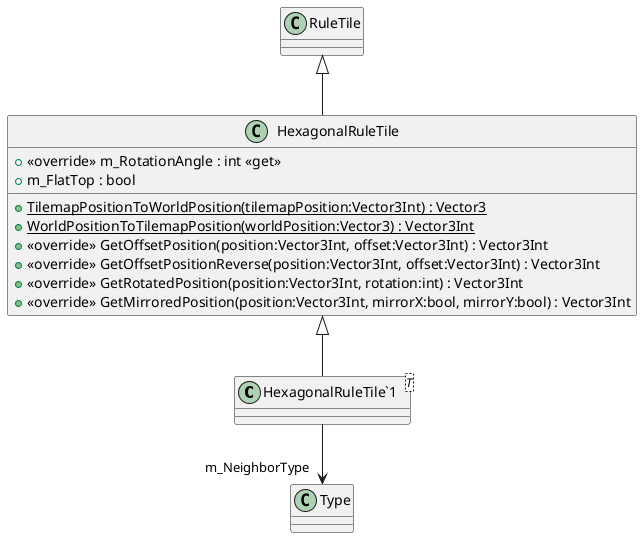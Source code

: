 @startuml
class "HexagonalRuleTile`1"<T> {
}
class HexagonalRuleTile {
    + <<override>> m_RotationAngle : int <<get>>
    + m_FlatTop : bool
    + {static} TilemapPositionToWorldPosition(tilemapPosition:Vector3Int) : Vector3
    + {static} WorldPositionToTilemapPosition(worldPosition:Vector3) : Vector3Int
    + <<override>> GetOffsetPosition(position:Vector3Int, offset:Vector3Int) : Vector3Int
    + <<override>> GetOffsetPositionReverse(position:Vector3Int, offset:Vector3Int) : Vector3Int
    + <<override>> GetRotatedPosition(position:Vector3Int, rotation:int) : Vector3Int
    + <<override>> GetMirroredPosition(position:Vector3Int, mirrorX:bool, mirrorY:bool) : Vector3Int
}
HexagonalRuleTile <|-- "HexagonalRuleTile`1"
"HexagonalRuleTile`1" --> "m_NeighborType" Type
RuleTile <|-- HexagonalRuleTile
@enduml
